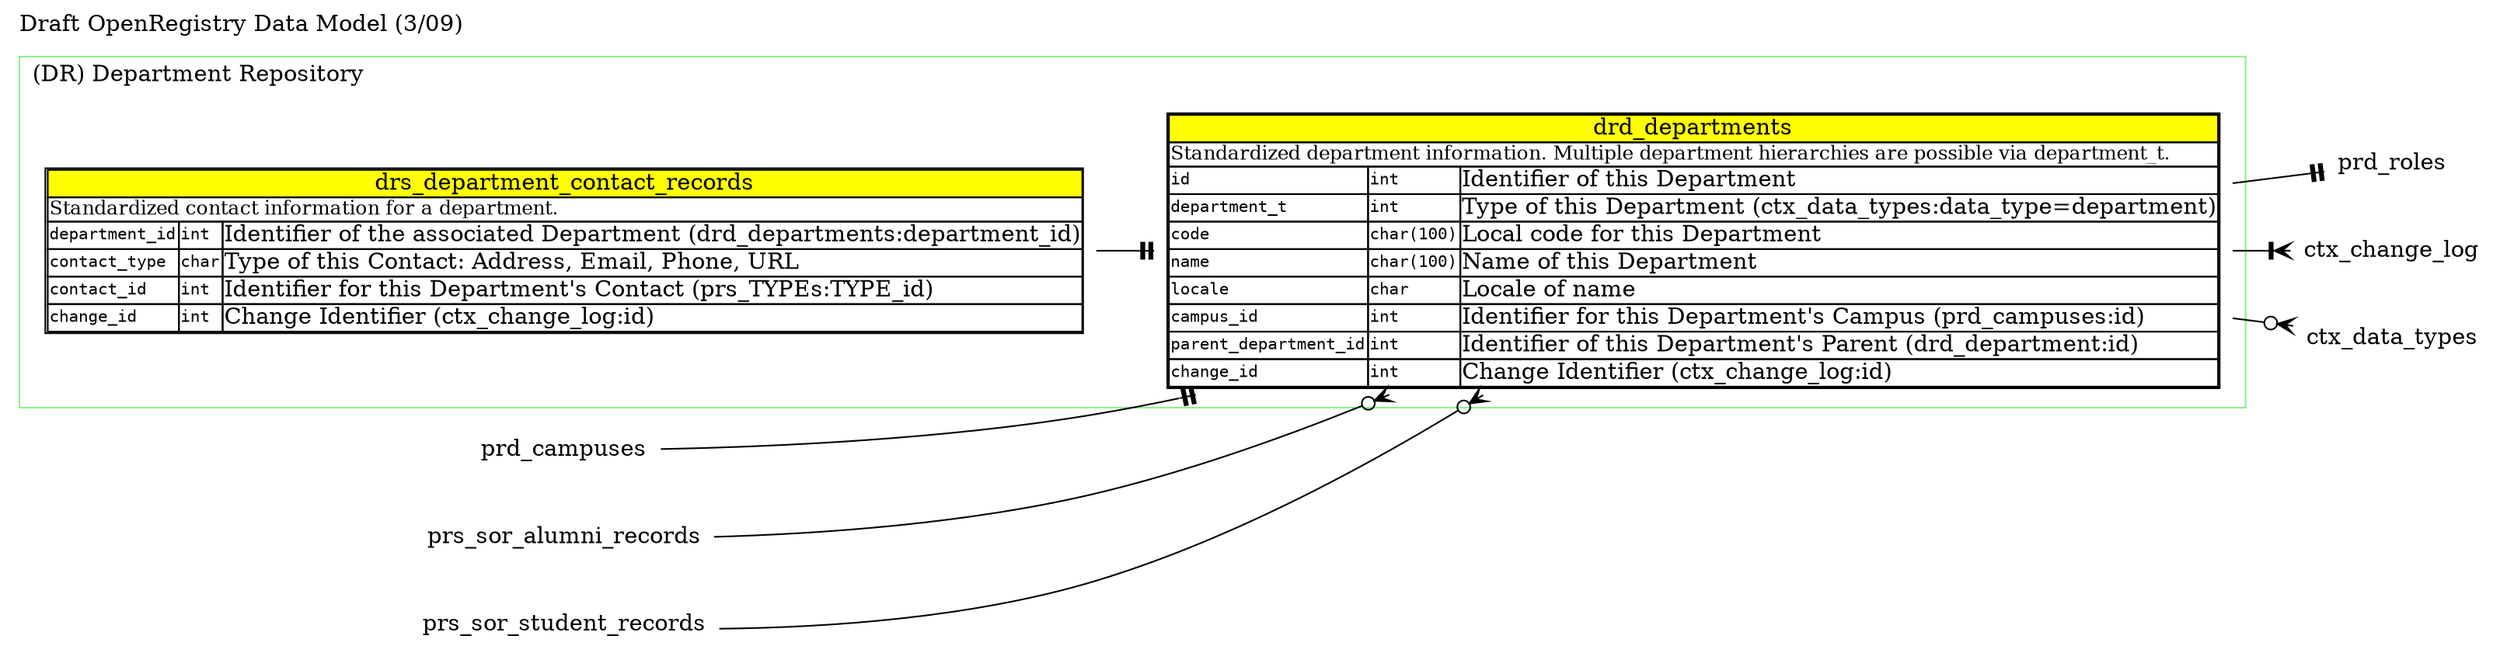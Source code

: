/*
 * Version: $Revision$
 * Date: $Date$
 */

digraph ORDATAMODEL {
  graph [label="Draft OpenRegistry Data Model (3/09)", labelloc="t", labeljust="l", rankdir="LR"]
  node [shape=plaintext, labeljust="l"]

  /*
   * Department Repository cluster
   */
   
  subgraph cluster_DR {
    label = "(DR) Department Repository";
	color = "lightgreen";
	
    /*
     * Department Contacts - broken out separately to allow > 1
     */

    drs_department_contact_records [label=<<table cellborder="1" cellpadding="0" cellspacing="0">
<tr>
 <td bgcolor="yellow" colspan="3"><font point-size="14">drs_department_contact_records</font></td>
</tr>
<tr>
 <td align="left" colspan="3"><font point-size="12">Standardized contact information for a department.</font></td>
</tr>
<tr>
 <td align="left"><font face="Courier" point-size="10">department_id</font></td>
 <td align="left"><font face="Courier" point-size="10">int</font></td>
 <td align="left">Identifier of the associated Department (drd_departments:department_id)</td>
</tr>
<tr>
 <td align="left"><font face="Courier" point-size="10">contact_type</font></td>
 <td align="left"><font face="Courier" point-size="10">char</font></td>
 <td align="left">Type of this Contact: Address, Email, Phone, URL</td>
</tr>
<tr>
 <td align="left"><font face="Courier" point-size="10">contact_id</font></td>
 <td align="left"><font face="Courier" point-size="10">int</font></td>
 <td align="left">Identifier for this Department's Contact (prs_TYPEs:TYPE_id)</td>
</tr>
<tr>
 <td align="left"><font face="Courier" point-size="10">change_id</font></td>
 <td align="left"><font face="Courier" point-size="10">int</font></td>
 <td align="left">Change Identifier (ctx_change_log:id)</td>
</tr>
   </table>>];

    /*
     * Departments
	 */

    drd_departments [label=<<table cellborder="1" cellpadding="0" cellspacing="0">
<tr>
 <td bgcolor="yellow" colspan="3"><font point-size="14">drd_departments</font></td>
</tr>
<tr>
 <td align="left" colspan="3"><font point-size="12">Standardized department information.
 Multiple department hierarchies are possible via department_t.</font></td>
</tr>
<tr>
 <td align="left"><font face="Courier" point-size="10">id</font></td>
 <td align="left"><font face="Courier" point-size="10">int</font></td>
 <td align="left">Identifier of this Department</td>
</tr>
<tr>
 <td align="left"><font face="Courier" point-size="10">department_t</font></td>
 <td align="left"><font face="Courier" point-size="10">int</font></td>
 <td align="left">Type of this Department (ctx_data_types:data_type=department)</td>
</tr>
<tr>
 <td align="left"><font face="Courier" point-size="10">code</font></td>
 <td align="left"><font face="Courier" point-size="10">char(100)</font></td>
 <td align="left">Local code for this Department</td>
</tr>
<tr>
 <td align="left"><font face="Courier" point-size="10">name</font></td>
 <td align="left"><font face="Courier" point-size="10">char(100)</font></td>
 <td align="left">Name of this Department</td>
</tr>
<tr>
 <td align="left"><font face="Courier" point-size="10">locale</font></td>
 <td align="left"><font face="Courier" point-size="10">char</font></td>
 <td align="left">Locale of name</td>
</tr>
<tr>
 <td align="left"><font face="Courier" point-size="10">campus_id</font></td>
 <td align="left"><font face="Courier" point-size="10">int</font></td>
 <td align="left">Identifier for this Department's Campus (prd_campuses:id)</td>
</tr>
<tr>
 <td align="left"><font face="Courier" point-size="10">parent_department_id</font></td>
 <td align="left"><font face="Courier" point-size="10">int</font></td>
 <td align="left">Identifier of this Department's Parent (drd_department:id)</td>
</tr>
<tr>
 <td align="left"><font face="Courier" point-size="10">change_id</font></td>
 <td align="left"><font face="Courier" point-size="10">int</font></td>
 <td align="left">Change Identifier (ctx_change_log:id)</td>
</tr>
   </table>>];	
  } /* cluster_DR */

  /*
   * relations
   *
   * 0/1: odottee
   * 1: teetee
   * 0+: crowodot
   * 1+: crowotee
   *
   * x->y each x has arrowtail y's, each y has arrowhead x's
   *
   */
  
  prd_campuses -> drd_departments [arrowhead="teetee", arrowtail="crowodot"];
  drd_departments -> prd_roles [arrowhead="teetee", arrowtail="crowodot"];
  drs_department_contact_records -> drd_departments [arrowhead="teetee", arrowtail="crowodot"];
  drd_departments -> ctx_change_log [arrowhead="crowotee", arrowtail="teetee"];
  drd_departments -> ctx_data_types [arrowhead="crowodot", arrowtail="teetee"];
  prs_sor_alumni_records -> drd_departments [arrowhead="crowodot", arrowtail="teetee"];
  prs_sor_student_records -> drd_departments [arrowhead="crowodot", arrowtail="teetee"];
}

